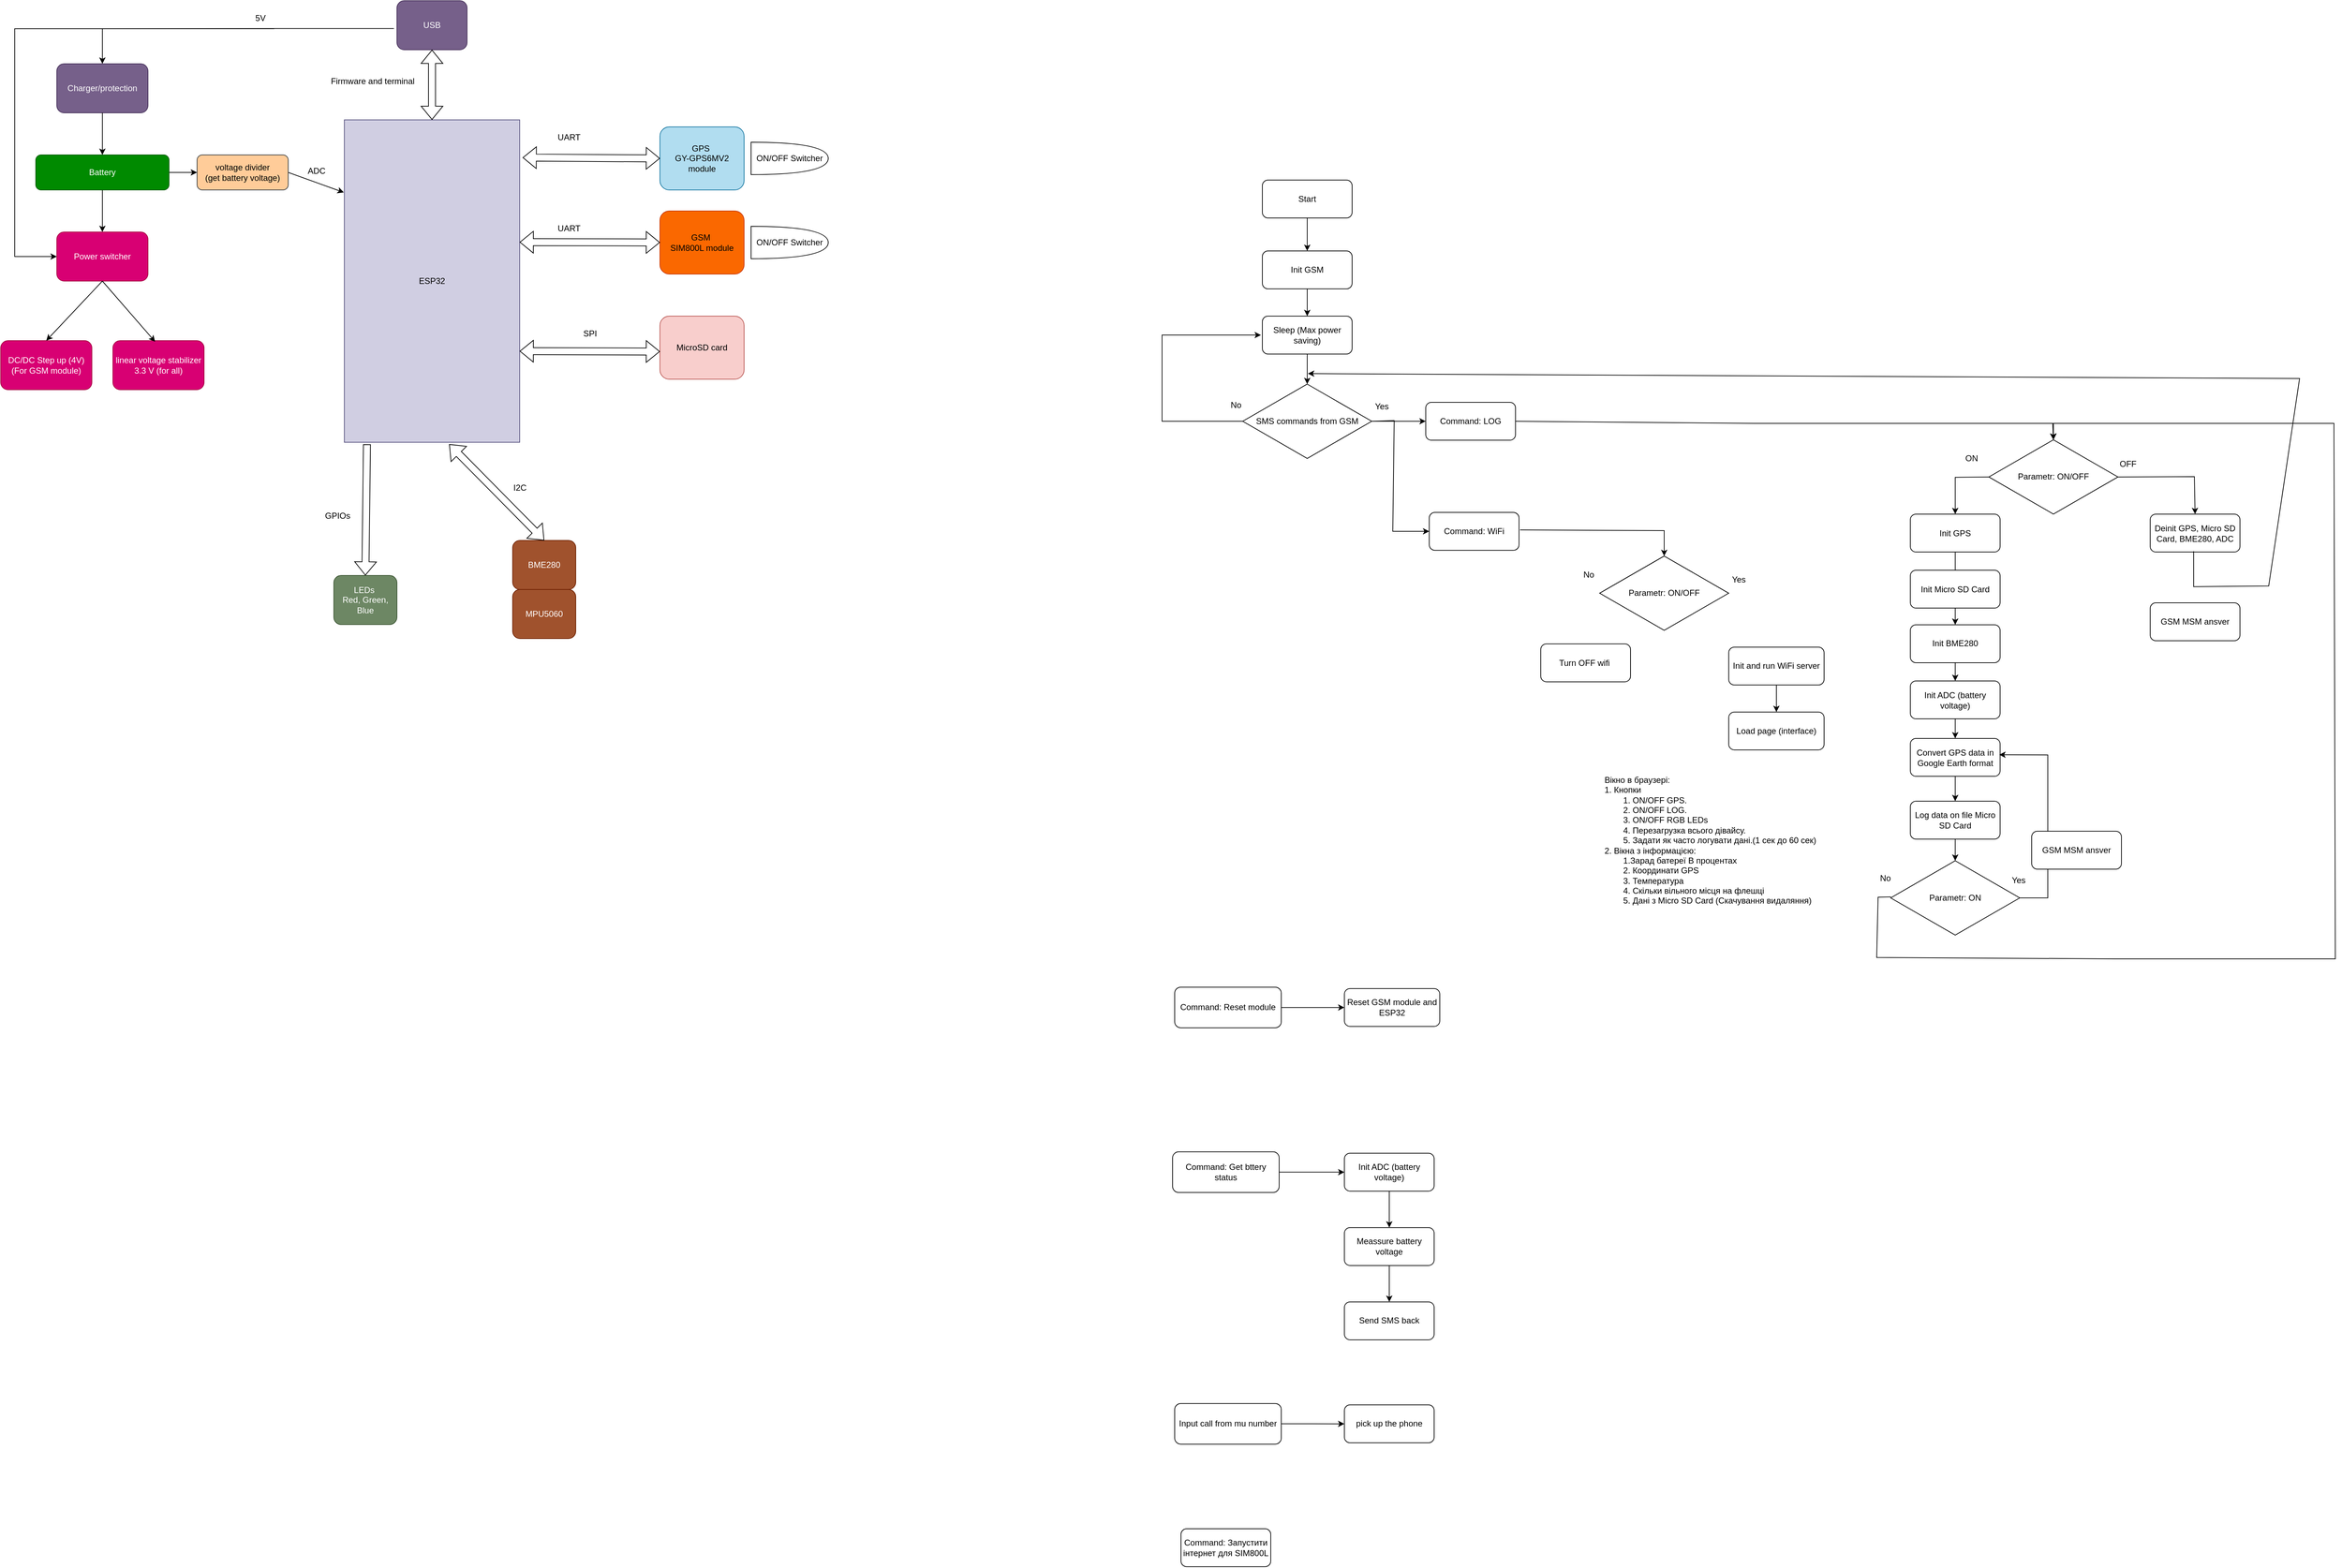 <mxfile version="24.7.7">
  <diagram name="Сторінка-1" id="lQlykuT76nLz_-_hPbVb">
    <mxGraphModel dx="2019" dy="1050" grid="0" gridSize="10" guides="1" tooltips="1" connect="1" arrows="1" fold="1" page="1" pageScale="1" pageWidth="827" pageHeight="1169" math="0" shadow="0">
      <root>
        <mxCell id="0" />
        <mxCell id="1" parent="0" />
        <mxCell id="YlhcBeEanbGtURB7-T1P-1" value="ESP32" style="rounded=0;whiteSpace=wrap;html=1;fillColor=#d0cee2;strokeColor=#56517e;" parent="1" vertex="1">
          <mxGeometry x="499" y="220" width="250" height="460" as="geometry" />
        </mxCell>
        <mxCell id="YlhcBeEanbGtURB7-T1P-2" value="GPS&amp;nbsp;&lt;br&gt;&amp;nbsp;GY-GPS6MV2&amp;nbsp;&lt;br&gt;module" style="rounded=1;whiteSpace=wrap;html=1;fillColor=#b1ddf0;strokeColor=#10739e;" parent="1" vertex="1">
          <mxGeometry x="949" y="230" width="120" height="90" as="geometry" />
        </mxCell>
        <mxCell id="YlhcBeEanbGtURB7-T1P-3" value="GSM&amp;nbsp;&lt;br&gt;SIM800L module" style="rounded=1;whiteSpace=wrap;html=1;fillColor=#fa6800;strokeColor=#C73500;fontColor=#000000;" parent="1" vertex="1">
          <mxGeometry x="949" y="350" width="120" height="90" as="geometry" />
        </mxCell>
        <mxCell id="YlhcBeEanbGtURB7-T1P-4" value="MicroSD card" style="rounded=1;whiteSpace=wrap;html=1;fillColor=#f8cecc;strokeColor=#b85450;" parent="1" vertex="1">
          <mxGeometry x="949" y="500" width="120" height="90" as="geometry" />
        </mxCell>
        <mxCell id="YlhcBeEanbGtURB7-T1P-5" value="BME280" style="rounded=1;whiteSpace=wrap;html=1;fillColor=#a0522d;fontColor=#ffffff;strokeColor=#6D1F00;" parent="1" vertex="1">
          <mxGeometry x="739" y="820" width="90" height="70" as="geometry" />
        </mxCell>
        <mxCell id="YlhcBeEanbGtURB7-T1P-6" value="MPU5060" style="rounded=1;whiteSpace=wrap;html=1;fillColor=#a0522d;fontColor=#ffffff;strokeColor=#6D1F00;" parent="1" vertex="1">
          <mxGeometry x="739" y="890" width="90" height="70" as="geometry" />
        </mxCell>
        <mxCell id="YlhcBeEanbGtURB7-T1P-7" value="LEDs&amp;nbsp;&lt;br&gt;Red, Green, Blue" style="rounded=1;whiteSpace=wrap;html=1;fillColor=#6d8764;fontColor=#ffffff;strokeColor=#3A5431;" parent="1" vertex="1">
          <mxGeometry x="484" y="870" width="90" height="70" as="geometry" />
        </mxCell>
        <mxCell id="YlhcBeEanbGtURB7-T1P-8" value="USB" style="rounded=1;whiteSpace=wrap;html=1;fillColor=#76608a;fontColor=#ffffff;strokeColor=#432D57;" parent="1" vertex="1">
          <mxGeometry x="574" y="50" width="100" height="70" as="geometry" />
        </mxCell>
        <mxCell id="YlhcBeEanbGtURB7-T1P-25" value="" style="edgeStyle=orthogonalEdgeStyle;rounded=0;orthogonalLoop=1;jettySize=auto;html=1;" parent="1" source="YlhcBeEanbGtURB7-T1P-9" target="YlhcBeEanbGtURB7-T1P-24" edge="1">
          <mxGeometry relative="1" as="geometry" />
        </mxCell>
        <mxCell id="YlhcBeEanbGtURB7-T1P-50" value="" style="edgeStyle=orthogonalEdgeStyle;rounded=0;orthogonalLoop=1;jettySize=auto;html=1;" parent="1" source="YlhcBeEanbGtURB7-T1P-9" target="YlhcBeEanbGtURB7-T1P-48" edge="1">
          <mxGeometry relative="1" as="geometry" />
        </mxCell>
        <mxCell id="YlhcBeEanbGtURB7-T1P-9" value="Battery" style="rounded=1;whiteSpace=wrap;html=1;fillColor=#008a00;strokeColor=#005700;fontColor=#ffffff;" parent="1" vertex="1">
          <mxGeometry x="59" y="270" width="190" height="50" as="geometry" />
        </mxCell>
        <mxCell id="YlhcBeEanbGtURB7-T1P-10" value="Charger/protection" style="rounded=1;whiteSpace=wrap;html=1;fillColor=#76608a;fontColor=#ffffff;strokeColor=#432D57;" parent="1" vertex="1">
          <mxGeometry x="89" y="140" width="130" height="70" as="geometry" />
        </mxCell>
        <mxCell id="YlhcBeEanbGtURB7-T1P-11" value="DC/DC Step up (4V)&lt;br&gt;(For GSM module)" style="rounded=1;whiteSpace=wrap;html=1;fillColor=#d80073;fontColor=#ffffff;strokeColor=#A50040;" parent="1" vertex="1">
          <mxGeometry x="9" y="535" width="130" height="70" as="geometry" />
        </mxCell>
        <mxCell id="YlhcBeEanbGtURB7-T1P-12" value="linear voltage stabilizer 3.3 V (for all)" style="rounded=1;whiteSpace=wrap;html=1;fillColor=#d80073;fontColor=#ffffff;strokeColor=#A50040;" parent="1" vertex="1">
          <mxGeometry x="169" y="535" width="130" height="70" as="geometry" />
        </mxCell>
        <mxCell id="YlhcBeEanbGtURB7-T1P-14" value="Firmware and terminal" style="text;html=1;align=center;verticalAlign=middle;resizable=0;points=[];autosize=1;strokeColor=none;fillColor=none;" parent="1" vertex="1">
          <mxGeometry x="469" y="150" width="140" height="30" as="geometry" />
        </mxCell>
        <mxCell id="YlhcBeEanbGtURB7-T1P-16" value="" style="shape=flexArrow;endArrow=classic;startArrow=classic;html=1;rounded=0;entryX=0.5;entryY=1;entryDx=0;entryDy=0;exitX=0.5;exitY=0;exitDx=0;exitDy=0;" parent="1" source="YlhcBeEanbGtURB7-T1P-1" target="YlhcBeEanbGtURB7-T1P-8" edge="1">
          <mxGeometry width="100" height="100" relative="1" as="geometry">
            <mxPoint x="449" y="320" as="sourcePoint" />
            <mxPoint x="549" y="220" as="targetPoint" />
          </mxGeometry>
        </mxCell>
        <mxCell id="YlhcBeEanbGtURB7-T1P-17" value="" style="endArrow=classic;html=1;rounded=0;entryX=0.5;entryY=0;entryDx=0;entryDy=0;" parent="1" target="YlhcBeEanbGtURB7-T1P-10" edge="1">
          <mxGeometry width="50" height="50" relative="1" as="geometry">
            <mxPoint x="399" y="90" as="sourcePoint" />
            <mxPoint x="409" y="250" as="targetPoint" />
            <Array as="points">
              <mxPoint x="154" y="90" />
            </Array>
          </mxGeometry>
        </mxCell>
        <mxCell id="YlhcBeEanbGtURB7-T1P-18" value="5V" style="text;html=1;align=center;verticalAlign=middle;resizable=0;points=[];autosize=1;strokeColor=none;fillColor=none;" parent="1" vertex="1">
          <mxGeometry x="359" y="60" width="40" height="30" as="geometry" />
        </mxCell>
        <mxCell id="YlhcBeEanbGtURB7-T1P-19" value="" style="endArrow=classic;html=1;rounded=0;exitX=0.5;exitY=1;exitDx=0;exitDy=0;entryX=0.5;entryY=0;entryDx=0;entryDy=0;" parent="1" source="YlhcBeEanbGtURB7-T1P-10" target="YlhcBeEanbGtURB7-T1P-9" edge="1">
          <mxGeometry width="50" height="50" relative="1" as="geometry">
            <mxPoint x="339" y="340" as="sourcePoint" />
            <mxPoint x="389" y="290" as="targetPoint" />
          </mxGeometry>
        </mxCell>
        <mxCell id="YlhcBeEanbGtURB7-T1P-22" value="" style="endArrow=classic;html=1;rounded=0;exitX=-0.043;exitY=0.567;exitDx=0;exitDy=0;entryX=0;entryY=0.5;entryDx=0;entryDy=0;exitPerimeter=0;" parent="1" source="YlhcBeEanbGtURB7-T1P-8" target="YlhcBeEanbGtURB7-T1P-24" edge="1">
          <mxGeometry width="50" height="50" relative="1" as="geometry">
            <mxPoint x="404" y="90" as="sourcePoint" />
            <mxPoint x="29" y="375" as="targetPoint" />
            <Array as="points">
              <mxPoint x="29" y="90" />
              <mxPoint x="29" y="415" />
            </Array>
          </mxGeometry>
        </mxCell>
        <mxCell id="YlhcBeEanbGtURB7-T1P-24" value="Power switcher" style="rounded=1;whiteSpace=wrap;html=1;fillColor=#d80073;fontColor=#ffffff;strokeColor=#A50040;" parent="1" vertex="1">
          <mxGeometry x="89" y="380" width="130" height="70" as="geometry" />
        </mxCell>
        <mxCell id="YlhcBeEanbGtURB7-T1P-26" value="" style="endArrow=classic;html=1;rounded=0;exitX=0.5;exitY=1;exitDx=0;exitDy=0;entryX=0.463;entryY=0.021;entryDx=0;entryDy=0;entryPerimeter=0;" parent="1" source="YlhcBeEanbGtURB7-T1P-24" target="YlhcBeEanbGtURB7-T1P-12" edge="1">
          <mxGeometry width="50" height="50" relative="1" as="geometry">
            <mxPoint x="309" y="420" as="sourcePoint" />
            <mxPoint x="359" y="370" as="targetPoint" />
          </mxGeometry>
        </mxCell>
        <mxCell id="YlhcBeEanbGtURB7-T1P-27" value="" style="endArrow=classic;html=1;rounded=0;exitX=0.5;exitY=1;exitDx=0;exitDy=0;entryX=0.5;entryY=0;entryDx=0;entryDy=0;" parent="1" source="YlhcBeEanbGtURB7-T1P-24" target="YlhcBeEanbGtURB7-T1P-11" edge="1">
          <mxGeometry width="50" height="50" relative="1" as="geometry">
            <mxPoint x="309" y="420" as="sourcePoint" />
            <mxPoint x="359" y="370" as="targetPoint" />
          </mxGeometry>
        </mxCell>
        <mxCell id="YlhcBeEanbGtURB7-T1P-35" value="" style="shape=flexArrow;endArrow=classic;startArrow=classic;html=1;rounded=0;entryX=0;entryY=0.5;entryDx=0;entryDy=0;exitX=1.017;exitY=0.117;exitDx=0;exitDy=0;exitPerimeter=0;" parent="1" source="YlhcBeEanbGtURB7-T1P-1" target="YlhcBeEanbGtURB7-T1P-2" edge="1">
          <mxGeometry width="100" height="100" relative="1" as="geometry">
            <mxPoint x="859" y="520" as="sourcePoint" />
            <mxPoint x="879" y="274.995" as="targetPoint" />
          </mxGeometry>
        </mxCell>
        <mxCell id="YlhcBeEanbGtURB7-T1P-36" value="UART" style="text;html=1;align=center;verticalAlign=middle;resizable=0;points=[];autosize=1;strokeColor=none;fillColor=none;" parent="1" vertex="1">
          <mxGeometry x="789" y="230" width="60" height="30" as="geometry" />
        </mxCell>
        <mxCell id="YlhcBeEanbGtURB7-T1P-37" value="" style="shape=flexArrow;endArrow=classic;startArrow=classic;html=1;rounded=0;exitX=1.017;exitY=0.117;exitDx=0;exitDy=0;exitPerimeter=0;" parent="1" target="YlhcBeEanbGtURB7-T1P-3" edge="1">
          <mxGeometry width="100" height="100" relative="1" as="geometry">
            <mxPoint x="749" y="394.5" as="sourcePoint" />
            <mxPoint x="875" y="395.5" as="targetPoint" />
          </mxGeometry>
        </mxCell>
        <mxCell id="YlhcBeEanbGtURB7-T1P-38" value="UART" style="text;html=1;align=center;verticalAlign=middle;resizable=0;points=[];autosize=1;strokeColor=none;fillColor=none;" parent="1" vertex="1">
          <mxGeometry x="789" y="360" width="60" height="30" as="geometry" />
        </mxCell>
        <mxCell id="YlhcBeEanbGtURB7-T1P-39" value="ON/OFF Switcher" style="shape=or;whiteSpace=wrap;html=1;" parent="1" vertex="1">
          <mxGeometry x="1079" y="251.88" width="110" height="46.25" as="geometry" />
        </mxCell>
        <mxCell id="YlhcBeEanbGtURB7-T1P-40" value="ON/OFF Switcher" style="shape=or;whiteSpace=wrap;html=1;" parent="1" vertex="1">
          <mxGeometry x="1079" y="371.88" width="110" height="46.25" as="geometry" />
        </mxCell>
        <mxCell id="YlhcBeEanbGtURB7-T1P-41" value="" style="shape=flexArrow;endArrow=classic;startArrow=classic;html=1;rounded=0;exitX=1.017;exitY=0.117;exitDx=0;exitDy=0;exitPerimeter=0;" parent="1" edge="1">
          <mxGeometry width="100" height="100" relative="1" as="geometry">
            <mxPoint x="749" y="550" as="sourcePoint" />
            <mxPoint x="949" y="550.5" as="targetPoint" />
          </mxGeometry>
        </mxCell>
        <mxCell id="YlhcBeEanbGtURB7-T1P-42" value="SPI" style="text;html=1;align=center;verticalAlign=middle;resizable=0;points=[];autosize=1;strokeColor=none;fillColor=none;" parent="1" vertex="1">
          <mxGeometry x="829" y="510" width="40" height="30" as="geometry" />
        </mxCell>
        <mxCell id="YlhcBeEanbGtURB7-T1P-43" value="" style="shape=flexArrow;endArrow=classic;startArrow=classic;html=1;rounded=0;exitX=0.5;exitY=0;exitDx=0;exitDy=0;entryX=0.598;entryY=1.006;entryDx=0;entryDy=0;entryPerimeter=0;" parent="1" source="YlhcBeEanbGtURB7-T1P-5" target="YlhcBeEanbGtURB7-T1P-1" edge="1">
          <mxGeometry width="100" height="100" relative="1" as="geometry">
            <mxPoint x="619" y="650" as="sourcePoint" />
            <mxPoint x="719" y="550" as="targetPoint" />
          </mxGeometry>
        </mxCell>
        <mxCell id="YlhcBeEanbGtURB7-T1P-44" value="I2C" style="text;html=1;align=center;verticalAlign=middle;resizable=0;points=[];autosize=1;strokeColor=none;fillColor=none;" parent="1" vertex="1">
          <mxGeometry x="729" y="730" width="40" height="30" as="geometry" />
        </mxCell>
        <mxCell id="YlhcBeEanbGtURB7-T1P-45" value="" style="shape=flexArrow;endArrow=classic;html=1;rounded=0;entryX=0.5;entryY=0;entryDx=0;entryDy=0;exitX=0.129;exitY=1.006;exitDx=0;exitDy=0;exitPerimeter=0;" parent="1" source="YlhcBeEanbGtURB7-T1P-1" target="YlhcBeEanbGtURB7-T1P-7" edge="1">
          <mxGeometry width="50" height="50" relative="1" as="geometry">
            <mxPoint x="509" y="790" as="sourcePoint" />
            <mxPoint x="679" y="650" as="targetPoint" />
          </mxGeometry>
        </mxCell>
        <mxCell id="YlhcBeEanbGtURB7-T1P-46" value="GPIOs" style="text;html=1;align=center;verticalAlign=middle;resizable=0;points=[];autosize=1;strokeColor=none;fillColor=none;" parent="1" vertex="1">
          <mxGeometry x="459" y="770" width="60" height="30" as="geometry" />
        </mxCell>
        <mxCell id="YlhcBeEanbGtURB7-T1P-47" value="" style="endArrow=classic;html=1;rounded=0;entryX=-0.003;entryY=0.225;entryDx=0;entryDy=0;entryPerimeter=0;exitX=1;exitY=0.5;exitDx=0;exitDy=0;" parent="1" source="YlhcBeEanbGtURB7-T1P-48" target="YlhcBeEanbGtURB7-T1P-1" edge="1">
          <mxGeometry width="50" height="50" relative="1" as="geometry">
            <mxPoint x="429" y="320" as="sourcePoint" />
            <mxPoint x="649" y="400" as="targetPoint" />
          </mxGeometry>
        </mxCell>
        <mxCell id="YlhcBeEanbGtURB7-T1P-48" value="voltage divider&lt;br&gt;(get battery voltage)" style="rounded=1;whiteSpace=wrap;html=1;fillColor=#ffcc99;strokeColor=#36393d;" parent="1" vertex="1">
          <mxGeometry x="289" y="270" width="130" height="50" as="geometry" />
        </mxCell>
        <mxCell id="YlhcBeEanbGtURB7-T1P-49" value="ADC" style="text;html=1;align=center;verticalAlign=middle;resizable=0;points=[];autosize=1;strokeColor=none;fillColor=none;" parent="1" vertex="1">
          <mxGeometry x="434" y="278" width="50" height="30" as="geometry" />
        </mxCell>
        <mxCell id="IAE02krrpLUfDQyFtPKX-7" value="" style="edgeStyle=orthogonalEdgeStyle;rounded=0;orthogonalLoop=1;jettySize=auto;html=1;" edge="1" parent="1" source="7OEHtTSeNIAFF6rPtCQs-1" target="IAE02krrpLUfDQyFtPKX-1">
          <mxGeometry relative="1" as="geometry" />
        </mxCell>
        <mxCell id="7OEHtTSeNIAFF6rPtCQs-1" value="Start" style="rounded=1;whiteSpace=wrap;html=1;" parent="1" vertex="1">
          <mxGeometry x="1808" y="305.88" width="128" height="54.12" as="geometry" />
        </mxCell>
        <mxCell id="IAE02krrpLUfDQyFtPKX-8" value="" style="edgeStyle=orthogonalEdgeStyle;rounded=0;orthogonalLoop=1;jettySize=auto;html=1;" edge="1" parent="1" source="IAE02krrpLUfDQyFtPKX-1" target="IAE02krrpLUfDQyFtPKX-5">
          <mxGeometry relative="1" as="geometry" />
        </mxCell>
        <mxCell id="IAE02krrpLUfDQyFtPKX-1" value="Init GSM" style="rounded=1;whiteSpace=wrap;html=1;" vertex="1" parent="1">
          <mxGeometry x="1808" y="407" width="128" height="54.12" as="geometry" />
        </mxCell>
        <mxCell id="IAE02krrpLUfDQyFtPKX-12" value="" style="edgeStyle=orthogonalEdgeStyle;rounded=0;orthogonalLoop=1;jettySize=auto;html=1;" edge="1" parent="1" source="IAE02krrpLUfDQyFtPKX-5" target="IAE02krrpLUfDQyFtPKX-9">
          <mxGeometry relative="1" as="geometry" />
        </mxCell>
        <mxCell id="IAE02krrpLUfDQyFtPKX-5" value="Sleep (Max power saving)" style="rounded=1;whiteSpace=wrap;html=1;" vertex="1" parent="1">
          <mxGeometry x="1808" y="500" width="128" height="54.12" as="geometry" />
        </mxCell>
        <mxCell id="IAE02krrpLUfDQyFtPKX-13" style="edgeStyle=orthogonalEdgeStyle;rounded=0;orthogonalLoop=1;jettySize=auto;html=1;" edge="1" parent="1" source="IAE02krrpLUfDQyFtPKX-9">
          <mxGeometry relative="1" as="geometry">
            <mxPoint x="1806" y="527" as="targetPoint" />
            <Array as="points">
              <mxPoint x="1665" y="650" />
              <mxPoint x="1665" y="527" />
            </Array>
          </mxGeometry>
        </mxCell>
        <mxCell id="IAE02krrpLUfDQyFtPKX-36" value="" style="edgeStyle=orthogonalEdgeStyle;rounded=0;orthogonalLoop=1;jettySize=auto;html=1;" edge="1" parent="1" source="IAE02krrpLUfDQyFtPKX-9" target="IAE02krrpLUfDQyFtPKX-34">
          <mxGeometry relative="1" as="geometry" />
        </mxCell>
        <mxCell id="IAE02krrpLUfDQyFtPKX-9" value="SMS commands from GSM" style="rhombus;whiteSpace=wrap;html=1;" vertex="1" parent="1">
          <mxGeometry x="1780" y="597" width="184" height="106" as="geometry" />
        </mxCell>
        <mxCell id="IAE02krrpLUfDQyFtPKX-10" value="Yes" style="text;html=1;align=center;verticalAlign=middle;resizable=0;points=[];autosize=1;strokeColor=none;fillColor=none;" vertex="1" parent="1">
          <mxGeometry x="1959" y="616" width="38" height="26" as="geometry" />
        </mxCell>
        <mxCell id="IAE02krrpLUfDQyFtPKX-11" value="No" style="text;html=1;align=center;verticalAlign=middle;resizable=0;points=[];autosize=1;strokeColor=none;fillColor=none;" vertex="1" parent="1">
          <mxGeometry x="1753" y="614" width="33" height="26" as="geometry" />
        </mxCell>
        <mxCell id="IAE02krrpLUfDQyFtPKX-46" value="" style="edgeStyle=orthogonalEdgeStyle;rounded=0;orthogonalLoop=1;jettySize=auto;html=1;" edge="1" parent="1" source="IAE02krrpLUfDQyFtPKX-19" target="IAE02krrpLUfDQyFtPKX-45">
          <mxGeometry relative="1" as="geometry" />
        </mxCell>
        <mxCell id="IAE02krrpLUfDQyFtPKX-19" value="Command: Reset module" style="rounded=1;whiteSpace=wrap;html=1;" vertex="1" parent="1">
          <mxGeometry x="1683" y="1457.32" width="152" height="58" as="geometry" />
        </mxCell>
        <mxCell id="IAE02krrpLUfDQyFtPKX-56" value="" style="edgeStyle=orthogonalEdgeStyle;rounded=0;orthogonalLoop=1;jettySize=auto;html=1;" edge="1" parent="1" source="IAE02krrpLUfDQyFtPKX-20" target="IAE02krrpLUfDQyFtPKX-48">
          <mxGeometry relative="1" as="geometry" />
        </mxCell>
        <mxCell id="IAE02krrpLUfDQyFtPKX-20" value="Command: Get bttery status" style="rounded=1;whiteSpace=wrap;html=1;" vertex="1" parent="1">
          <mxGeometry x="1680" y="1692.26" width="152" height="58" as="geometry" />
        </mxCell>
        <mxCell id="IAE02krrpLUfDQyFtPKX-27" value="Parametr: ON/OFF" style="rhombus;whiteSpace=wrap;html=1;" vertex="1" parent="1">
          <mxGeometry x="2844" y="676.44" width="184" height="106" as="geometry" />
        </mxCell>
        <mxCell id="IAE02krrpLUfDQyFtPKX-28" value="" style="endArrow=classic;html=1;rounded=0;exitX=1;exitY=0.5;exitDx=0;exitDy=0;entryX=0.5;entryY=0;entryDx=0;entryDy=0;" edge="1" parent="1" source="IAE02krrpLUfDQyFtPKX-27" target="IAE02krrpLUfDQyFtPKX-29">
          <mxGeometry width="50" height="50" relative="1" as="geometry">
            <mxPoint x="3093" y="738.44" as="sourcePoint" />
            <mxPoint x="3155" y="779.44" as="targetPoint" />
            <Array as="points">
              <mxPoint x="3137" y="729" />
            </Array>
          </mxGeometry>
        </mxCell>
        <mxCell id="IAE02krrpLUfDQyFtPKX-29" value="Deinit GPS, Micro SD Card, BME280, ADC" style="rounded=1;whiteSpace=wrap;html=1;" vertex="1" parent="1">
          <mxGeometry x="3074" y="782.44" width="128" height="54.12" as="geometry" />
        </mxCell>
        <mxCell id="IAE02krrpLUfDQyFtPKX-31" value="OFF" style="text;html=1;align=center;verticalAlign=middle;resizable=0;points=[];autosize=1;strokeColor=none;fillColor=none;" vertex="1" parent="1">
          <mxGeometry x="3021" y="697.56" width="42" height="26" as="geometry" />
        </mxCell>
        <mxCell id="IAE02krrpLUfDQyFtPKX-34" value="Command:&amp;nbsp;LOG" style="rounded=1;whiteSpace=wrap;html=1;" vertex="1" parent="1">
          <mxGeometry x="2041" y="622.94" width="128" height="54.12" as="geometry" />
        </mxCell>
        <mxCell id="IAE02krrpLUfDQyFtPKX-35" value="" style="endArrow=classic;html=1;rounded=0;entryX=0.5;entryY=0;entryDx=0;entryDy=0;exitX=1;exitY=0.5;exitDx=0;exitDy=0;" edge="1" parent="1" source="IAE02krrpLUfDQyFtPKX-34" target="IAE02krrpLUfDQyFtPKX-27">
          <mxGeometry width="50" height="50" relative="1" as="geometry">
            <mxPoint x="2188" y="946" as="sourcePoint" />
            <mxPoint x="2238" y="896" as="targetPoint" />
            <Array as="points">
              <mxPoint x="2508" y="653" />
              <mxPoint x="2663" y="653" />
              <mxPoint x="2936" y="653" />
            </Array>
          </mxGeometry>
        </mxCell>
        <mxCell id="IAE02krrpLUfDQyFtPKX-37" value="Command: WiFi" style="rounded=1;whiteSpace=wrap;html=1;" vertex="1" parent="1">
          <mxGeometry x="2046" y="780" width="128" height="54.12" as="geometry" />
        </mxCell>
        <mxCell id="IAE02krrpLUfDQyFtPKX-38" value="Parametr: ON/OFF" style="rhombus;whiteSpace=wrap;html=1;" vertex="1" parent="1">
          <mxGeometry x="2289" y="842.26" width="184" height="106" as="geometry" />
        </mxCell>
        <mxCell id="IAE02krrpLUfDQyFtPKX-39" value="Yes" style="text;html=1;align=center;verticalAlign=middle;resizable=0;points=[];autosize=1;strokeColor=none;fillColor=none;" vertex="1" parent="1">
          <mxGeometry x="2468" y="863.38" width="38" height="26" as="geometry" />
        </mxCell>
        <mxCell id="IAE02krrpLUfDQyFtPKX-40" value="No" style="text;html=1;align=center;verticalAlign=middle;resizable=0;points=[];autosize=1;strokeColor=none;fillColor=none;" vertex="1" parent="1">
          <mxGeometry x="2256" y="856.38" width="33" height="26" as="geometry" />
        </mxCell>
        <mxCell id="IAE02krrpLUfDQyFtPKX-41" value="" style="endArrow=classic;html=1;rounded=0;exitX=1.012;exitY=0.463;exitDx=0;exitDy=0;entryX=0.5;entryY=0;entryDx=0;entryDy=0;exitPerimeter=0;" edge="1" parent="1" source="IAE02krrpLUfDQyFtPKX-37" target="IAE02krrpLUfDQyFtPKX-38">
          <mxGeometry width="50" height="50" relative="1" as="geometry">
            <mxPoint x="2221" y="802" as="sourcePoint" />
            <mxPoint x="2383" y="805.38" as="targetPoint" />
            <Array as="points">
              <mxPoint x="2381" y="806" />
            </Array>
          </mxGeometry>
        </mxCell>
        <mxCell id="IAE02krrpLUfDQyFtPKX-42" value="Turn OFF wifi&amp;nbsp;" style="rounded=1;whiteSpace=wrap;html=1;" vertex="1" parent="1">
          <mxGeometry x="2205" y="967.58" width="128" height="54.12" as="geometry" />
        </mxCell>
        <mxCell id="IAE02krrpLUfDQyFtPKX-57" value="" style="edgeStyle=orthogonalEdgeStyle;rounded=0;orthogonalLoop=1;jettySize=auto;html=1;" edge="1" parent="1" source="IAE02krrpLUfDQyFtPKX-43" target="IAE02krrpLUfDQyFtPKX-44">
          <mxGeometry relative="1" as="geometry" />
        </mxCell>
        <mxCell id="IAE02krrpLUfDQyFtPKX-43" value="Init and run WiFi server" style="rounded=1;whiteSpace=wrap;html=1;" vertex="1" parent="1">
          <mxGeometry x="2473" y="972.26" width="136" height="54" as="geometry" />
        </mxCell>
        <mxCell id="IAE02krrpLUfDQyFtPKX-44" value="Load page (interface)" style="rounded=1;whiteSpace=wrap;html=1;" vertex="1" parent="1">
          <mxGeometry x="2473" y="1064.82" width="136" height="54" as="geometry" />
        </mxCell>
        <mxCell id="IAE02krrpLUfDQyFtPKX-45" value="Reset GSM module and ESP32" style="rounded=1;whiteSpace=wrap;html=1;" vertex="1" parent="1">
          <mxGeometry x="1925" y="1459.32" width="136" height="54" as="geometry" />
        </mxCell>
        <mxCell id="IAE02krrpLUfDQyFtPKX-53" value="" style="edgeStyle=orthogonalEdgeStyle;rounded=0;orthogonalLoop=1;jettySize=auto;html=1;" edge="1" parent="1" source="IAE02krrpLUfDQyFtPKX-48" target="IAE02krrpLUfDQyFtPKX-49">
          <mxGeometry relative="1" as="geometry" />
        </mxCell>
        <mxCell id="IAE02krrpLUfDQyFtPKX-48" value="Init ADC (battery voltage)" style="rounded=1;whiteSpace=wrap;html=1;" vertex="1" parent="1">
          <mxGeometry x="1925" y="1694.2" width="128" height="54.12" as="geometry" />
        </mxCell>
        <mxCell id="IAE02krrpLUfDQyFtPKX-54" value="" style="edgeStyle=orthogonalEdgeStyle;rounded=0;orthogonalLoop=1;jettySize=auto;html=1;" edge="1" parent="1" source="IAE02krrpLUfDQyFtPKX-49" target="IAE02krrpLUfDQyFtPKX-50">
          <mxGeometry relative="1" as="geometry" />
        </mxCell>
        <mxCell id="IAE02krrpLUfDQyFtPKX-49" value="Meassure battery voltage" style="rounded=1;whiteSpace=wrap;html=1;" vertex="1" parent="1">
          <mxGeometry x="1925" y="1800.32" width="128" height="54.12" as="geometry" />
        </mxCell>
        <mxCell id="IAE02krrpLUfDQyFtPKX-50" value="Send SMS back" style="rounded=1;whiteSpace=wrap;html=1;" vertex="1" parent="1">
          <mxGeometry x="1925" y="1906.32" width="128" height="54.12" as="geometry" />
        </mxCell>
        <mxCell id="IAE02krrpLUfDQyFtPKX-55" value="" style="edgeStyle=orthogonalEdgeStyle;rounded=0;orthogonalLoop=1;jettySize=auto;html=1;" edge="1" parent="1" source="IAE02krrpLUfDQyFtPKX-51" target="IAE02krrpLUfDQyFtPKX-52">
          <mxGeometry relative="1" as="geometry" />
        </mxCell>
        <mxCell id="IAE02krrpLUfDQyFtPKX-51" value="Input call from mu number" style="rounded=1;whiteSpace=wrap;html=1;" vertex="1" parent="1">
          <mxGeometry x="1683" y="2051.32" width="152" height="58" as="geometry" />
        </mxCell>
        <mxCell id="IAE02krrpLUfDQyFtPKX-52" value="pick up the phone" style="rounded=1;whiteSpace=wrap;html=1;" vertex="1" parent="1">
          <mxGeometry x="1925" y="2053.26" width="128" height="54.12" as="geometry" />
        </mxCell>
        <mxCell id="IAE02krrpLUfDQyFtPKX-68" value="" style="endArrow=classic;html=1;rounded=0;exitX=0.002;exitY=0.486;exitDx=0;exitDy=0;exitPerimeter=0;entryX=0.5;entryY=0;entryDx=0;entryDy=0;" edge="1" parent="1" source="IAE02krrpLUfDQyFtPKX-82" target="IAE02krrpLUfDQyFtPKX-27">
          <mxGeometry width="50" height="50" relative="1" as="geometry">
            <mxPoint x="2688" y="1331" as="sourcePoint" />
            <mxPoint x="2937" y="641" as="targetPoint" />
            <Array as="points">
              <mxPoint x="2686" y="1329" />
              <mxPoint x="2684" y="1415" />
              <mxPoint x="3025" y="1417" />
              <mxPoint x="3298" y="1417" />
              <mxPoint x="3338" y="1417" />
              <mxPoint x="3336" y="653" />
              <mxPoint x="2935" y="653" />
            </Array>
          </mxGeometry>
        </mxCell>
        <mxCell id="IAE02krrpLUfDQyFtPKX-70" value="ON" style="text;html=1;align=center;verticalAlign=middle;resizable=0;points=[];autosize=1;strokeColor=none;fillColor=none;" vertex="1" parent="1">
          <mxGeometry x="2801" y="690.0" width="36" height="26" as="geometry" />
        </mxCell>
        <mxCell id="IAE02krrpLUfDQyFtPKX-71" value="" style="edgeStyle=orthogonalEdgeStyle;rounded=0;orthogonalLoop=1;jettySize=auto;html=1;" edge="1" parent="1" source="IAE02krrpLUfDQyFtPKX-72" target="IAE02krrpLUfDQyFtPKX-75">
          <mxGeometry relative="1" as="geometry" />
        </mxCell>
        <mxCell id="IAE02krrpLUfDQyFtPKX-72" value="Init GPS" style="rounded=1;whiteSpace=wrap;html=1;" vertex="1" parent="1">
          <mxGeometry x="2732" y="782.44" width="128" height="54.12" as="geometry" />
        </mxCell>
        <mxCell id="IAE02krrpLUfDQyFtPKX-73" value="Init Micro SD Card" style="rounded=1;whiteSpace=wrap;html=1;" vertex="1" parent="1">
          <mxGeometry x="2732" y="862.44" width="128" height="54.12" as="geometry" />
        </mxCell>
        <mxCell id="IAE02krrpLUfDQyFtPKX-74" value="" style="edgeStyle=orthogonalEdgeStyle;rounded=0;orthogonalLoop=1;jettySize=auto;html=1;" edge="1" parent="1" source="IAE02krrpLUfDQyFtPKX-75" target="IAE02krrpLUfDQyFtPKX-77">
          <mxGeometry relative="1" as="geometry" />
        </mxCell>
        <mxCell id="IAE02krrpLUfDQyFtPKX-75" value="Init BME280" style="rounded=1;whiteSpace=wrap;html=1;" vertex="1" parent="1">
          <mxGeometry x="2732" y="940.38" width="128" height="54.12" as="geometry" />
        </mxCell>
        <mxCell id="IAE02krrpLUfDQyFtPKX-76" value="" style="edgeStyle=orthogonalEdgeStyle;rounded=0;orthogonalLoop=1;jettySize=auto;html=1;" edge="1" parent="1" source="IAE02krrpLUfDQyFtPKX-77" target="IAE02krrpLUfDQyFtPKX-81">
          <mxGeometry relative="1" as="geometry" />
        </mxCell>
        <mxCell id="IAE02krrpLUfDQyFtPKX-77" value="Init ADC (battery voltage)" style="rounded=1;whiteSpace=wrap;html=1;" vertex="1" parent="1">
          <mxGeometry x="2732" y="1020.44" width="128" height="54.12" as="geometry" />
        </mxCell>
        <mxCell id="IAE02krrpLUfDQyFtPKX-78" value="" style="edgeStyle=orthogonalEdgeStyle;rounded=0;orthogonalLoop=1;jettySize=auto;html=1;" edge="1" parent="1" source="IAE02krrpLUfDQyFtPKX-79" target="IAE02krrpLUfDQyFtPKX-82">
          <mxGeometry relative="1" as="geometry" />
        </mxCell>
        <mxCell id="IAE02krrpLUfDQyFtPKX-79" value="Log data on file Micro SD Card" style="rounded=1;whiteSpace=wrap;html=1;" vertex="1" parent="1">
          <mxGeometry x="2732" y="1192" width="128" height="54.12" as="geometry" />
        </mxCell>
        <mxCell id="IAE02krrpLUfDQyFtPKX-80" value="" style="edgeStyle=orthogonalEdgeStyle;rounded=0;orthogonalLoop=1;jettySize=auto;html=1;" edge="1" parent="1" source="IAE02krrpLUfDQyFtPKX-81" target="IAE02krrpLUfDQyFtPKX-79">
          <mxGeometry relative="1" as="geometry" />
        </mxCell>
        <mxCell id="IAE02krrpLUfDQyFtPKX-81" value="Convert GPS data in Google Earth format" style="rounded=1;whiteSpace=wrap;html=1;" vertex="1" parent="1">
          <mxGeometry x="2732" y="1102.44" width="128" height="54.12" as="geometry" />
        </mxCell>
        <mxCell id="IAE02krrpLUfDQyFtPKX-82" value="Parametr: ON" style="rhombus;whiteSpace=wrap;html=1;" vertex="1" parent="1">
          <mxGeometry x="2704" y="1277" width="184" height="106" as="geometry" />
        </mxCell>
        <mxCell id="IAE02krrpLUfDQyFtPKX-83" value="Yes" style="text;html=1;align=center;verticalAlign=middle;resizable=0;points=[];autosize=1;strokeColor=none;fillColor=none;" vertex="1" parent="1">
          <mxGeometry x="2867" y="1292" width="38" height="26" as="geometry" />
        </mxCell>
        <mxCell id="IAE02krrpLUfDQyFtPKX-84" value="" style="endArrow=classic;html=1;rounded=0;exitX=1;exitY=0.5;exitDx=0;exitDy=0;entryX=0.99;entryY=0.43;entryDx=0;entryDy=0;entryPerimeter=0;" edge="1" parent="1" source="IAE02krrpLUfDQyFtPKX-82" target="IAE02krrpLUfDQyFtPKX-81">
          <mxGeometry width="50" height="50" relative="1" as="geometry">
            <mxPoint x="3117" y="1175" as="sourcePoint" />
            <mxPoint x="2928" y="1067" as="targetPoint" />
            <Array as="points">
              <mxPoint x="2928" y="1330" />
              <mxPoint x="2928" y="1126" />
            </Array>
          </mxGeometry>
        </mxCell>
        <mxCell id="IAE02krrpLUfDQyFtPKX-85" value="" style="endArrow=classic;html=1;rounded=0;entryX=0.5;entryY=0;entryDx=0;entryDy=0;exitX=0;exitY=0.5;exitDx=0;exitDy=0;" edge="1" parent="1" source="IAE02krrpLUfDQyFtPKX-27" target="IAE02krrpLUfDQyFtPKX-72">
          <mxGeometry width="50" height="50" relative="1" as="geometry">
            <mxPoint x="2838.95" y="723.56" as="sourcePoint" />
            <mxPoint x="2792.998" y="778.68" as="targetPoint" />
            <Array as="points">
              <mxPoint x="2796" y="730" />
            </Array>
          </mxGeometry>
        </mxCell>
        <mxCell id="IAE02krrpLUfDQyFtPKX-86" value="No" style="text;html=1;align=center;verticalAlign=middle;resizable=0;points=[];autosize=1;strokeColor=none;fillColor=none;" vertex="1" parent="1">
          <mxGeometry x="2679" y="1289" width="33" height="26" as="geometry" />
        </mxCell>
        <mxCell id="IAE02krrpLUfDQyFtPKX-87" value="" style="endArrow=classic;html=1;rounded=0;exitX=0.484;exitY=0.981;exitDx=0;exitDy=0;exitPerimeter=0;" edge="1" parent="1" source="IAE02krrpLUfDQyFtPKX-29">
          <mxGeometry width="50" height="50" relative="1" as="geometry">
            <mxPoint x="3058" y="1005" as="sourcePoint" />
            <mxPoint x="1873" y="582" as="targetPoint" />
            <Array as="points">
              <mxPoint x="3136" y="886" />
              <mxPoint x="3243" y="885" />
              <mxPoint x="3287" y="589" />
            </Array>
          </mxGeometry>
        </mxCell>
        <mxCell id="IAE02krrpLUfDQyFtPKX-88" value="" style="endArrow=classic;html=1;rounded=0;exitX=1;exitY=0.5;exitDx=0;exitDy=0;entryX=0;entryY=0.5;entryDx=0;entryDy=0;" edge="1" parent="1" source="IAE02krrpLUfDQyFtPKX-9" target="IAE02krrpLUfDQyFtPKX-37">
          <mxGeometry width="50" height="50" relative="1" as="geometry">
            <mxPoint x="2220" y="811" as="sourcePoint" />
            <mxPoint x="1994" y="790" as="targetPoint" />
            <Array as="points">
              <mxPoint x="1996" y="649" />
              <mxPoint x="1994" y="807" />
            </Array>
          </mxGeometry>
        </mxCell>
        <mxCell id="IAE02krrpLUfDQyFtPKX-89" value="Вікно в браузері:&lt;br&gt;1. Кнопки&lt;div&gt;&lt;span style=&quot;white-space: pre;&quot;&gt;&#x9;&lt;/span&gt;1. ON/OFF GPS.&lt;/div&gt;&lt;div&gt;&lt;span style=&quot;white-space: pre;&quot;&gt;&#x9;&lt;/span&gt;2. ON/OFF LOG.&lt;/div&gt;&lt;div&gt;&lt;span style=&quot;white-space: pre;&quot;&gt;&#x9;&lt;/span&gt;3. ON/OFF RGB LEDs&lt;/div&gt;&lt;div&gt;&lt;span style=&quot;white-space: pre;&quot;&gt;&#x9;&lt;/span&gt;4. Перезагрузка всього дівайсу.&lt;/div&gt;&lt;div&gt;&lt;span style=&quot;white-space: pre;&quot;&gt;&#x9;&lt;/span&gt;5. Задати як часто логувати дані.(1 сек до 60 сек)&lt;br&gt;2. Вікна з інформацією:&lt;div&gt;&lt;span style=&quot;white-space: pre;&quot;&gt;&#x9;&lt;/span&gt;1.Зарад батереї В процентах&lt;br&gt;&lt;span style=&quot;white-space: pre;&quot;&gt;&#x9;&lt;/span&gt;2. Координати GPS&lt;/div&gt;&lt;div style=&quot;&quot;&gt;&lt;span style=&quot;white-space: pre;&quot;&gt;&#x9;&lt;/span&gt;3. Температура&lt;/div&gt;&lt;div style=&quot;&quot;&gt;&lt;span style=&quot;white-space: pre;&quot;&gt;&#x9;&lt;/span&gt;4. Скільки вільного місця на флешці&lt;br&gt;&lt;span style=&quot;white-space: pre;&quot;&gt;&#x9;&lt;/span&gt;5. Дані з Micro SD Card (Скачування видаляння)&lt;br&gt;&lt;/div&gt;&lt;div&gt;&lt;br&gt;&lt;/div&gt;&lt;/div&gt;" style="text;html=1;align=left;verticalAlign=middle;resizable=0;points=[];autosize=1;strokeColor=none;fillColor=none;" vertex="1" parent="1">
          <mxGeometry x="2294" y="1148" width="320" height="214" as="geometry" />
        </mxCell>
        <mxCell id="IAE02krrpLUfDQyFtPKX-90" value="Command: Запустити інтернет для SIM800L" style="rounded=1;whiteSpace=wrap;html=1;" vertex="1" parent="1">
          <mxGeometry x="1692" y="2230" width="128" height="54.12" as="geometry" />
        </mxCell>
        <mxCell id="IAE02krrpLUfDQyFtPKX-91" value="GSM MSM ansver" style="rounded=1;whiteSpace=wrap;html=1;" vertex="1" parent="1">
          <mxGeometry x="3074" y="909.0" width="128" height="54.12" as="geometry" />
        </mxCell>
        <mxCell id="IAE02krrpLUfDQyFtPKX-92" value="GSM MSM ansver" style="rounded=1;whiteSpace=wrap;html=1;" vertex="1" parent="1">
          <mxGeometry x="2905" y="1234.88" width="128" height="54.12" as="geometry" />
        </mxCell>
      </root>
    </mxGraphModel>
  </diagram>
</mxfile>
